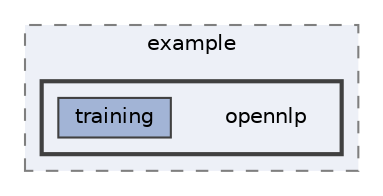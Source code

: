 digraph "C:/Users/13pedro/OneDrive/ULL/Programación/LAB/opennlp-demo_LABp05/src/main/java/org/fogbeam/example/opennlp"
{
 // LATEX_PDF_SIZE
  bgcolor="transparent";
  edge [fontname=Helvetica,fontsize=10,labelfontname=Helvetica,labelfontsize=10];
  node [fontname=Helvetica,fontsize=10,shape=box,height=0.2,width=0.4];
  compound=true
  subgraph clusterdir_a8797275758f58a6a277a7fec2f35558 {
    graph [ bgcolor="#edf0f7", pencolor="grey50", label="example", fontname=Helvetica,fontsize=10 style="filled,dashed", URL="dir_a8797275758f58a6a277a7fec2f35558.html",tooltip=""]
  subgraph clusterdir_b6514a9bdebac0b043959b19780dfdb0 {
    graph [ bgcolor="#edf0f7", pencolor="grey25", label="", fontname=Helvetica,fontsize=10 style="filled,bold", URL="dir_b6514a9bdebac0b043959b19780dfdb0.html",tooltip=""]
    dir_b6514a9bdebac0b043959b19780dfdb0 [shape=plaintext, label="opennlp"];
  dir_826b8f898fe18bc22444bd9d6c6364a9 [label="training", fillcolor="#a2b4d6", color="grey25", style="filled", URL="dir_826b8f898fe18bc22444bd9d6c6364a9.html",tooltip=""];
  }
  }
}

